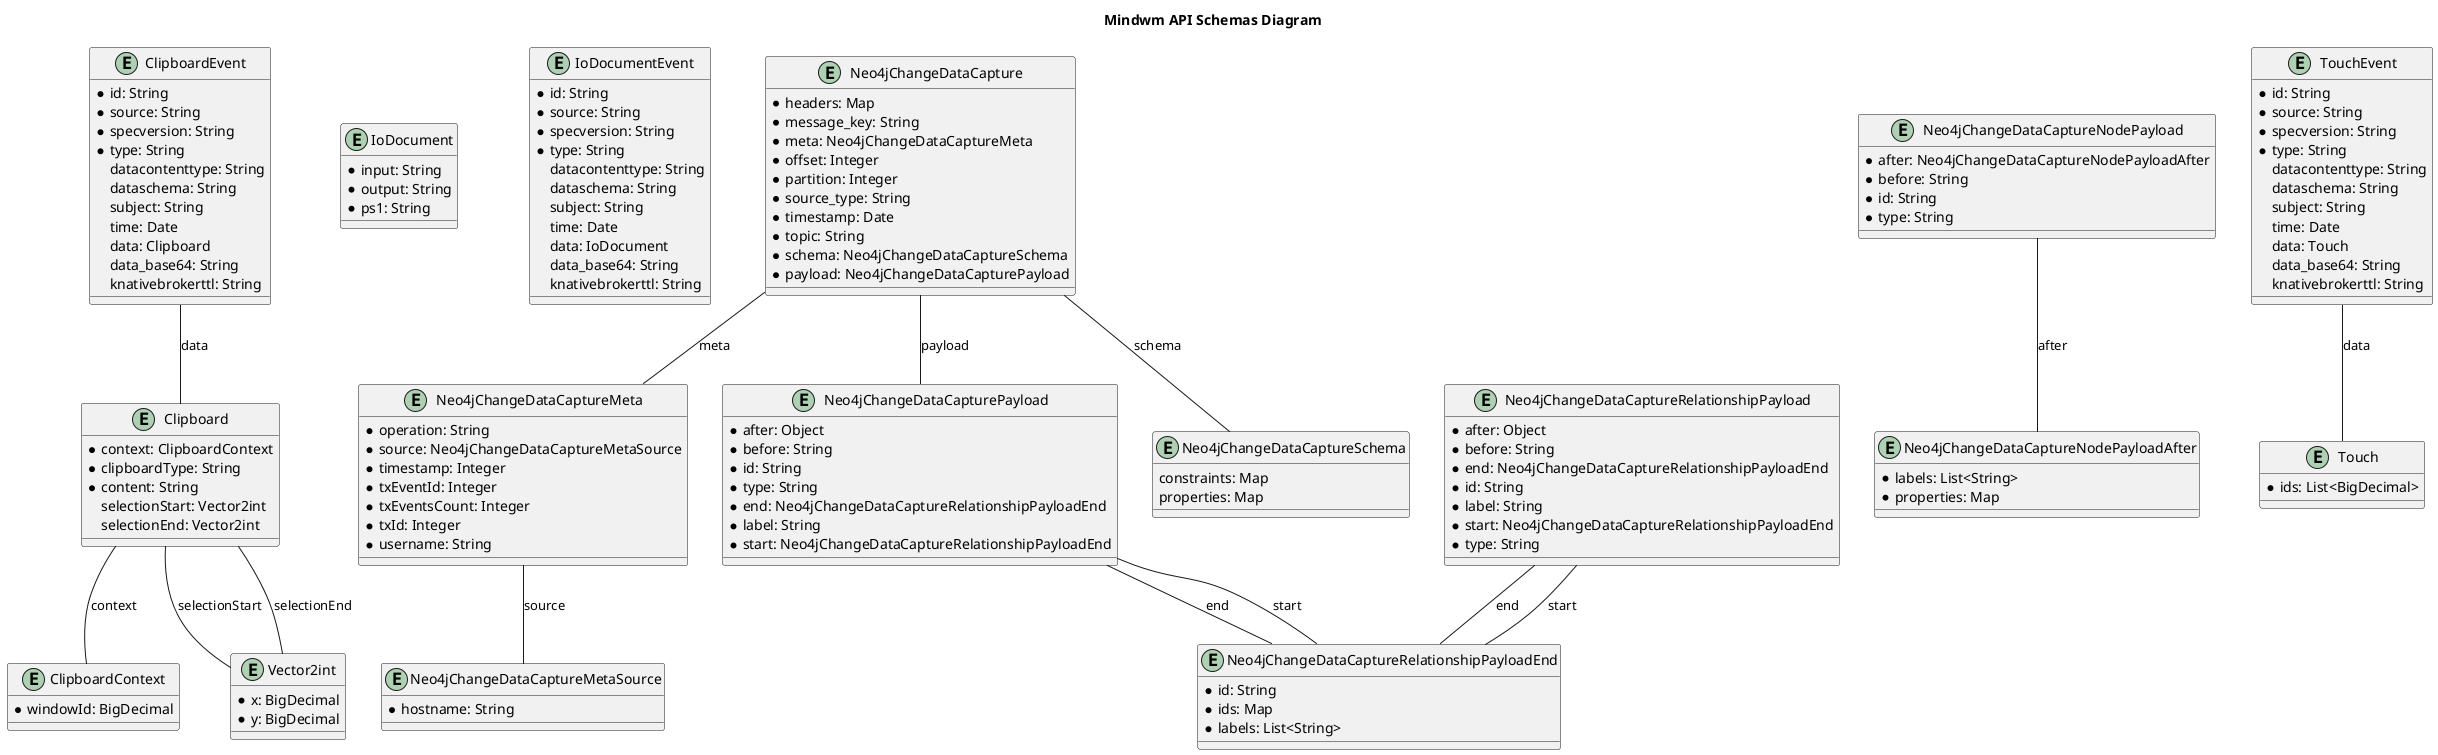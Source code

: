 @startuml

title Mindwm API Schemas Diagram

entity Clipboard {
    * context: ClipboardContext
    * clipboardType: String
    * content: String
    selectionStart: Vector2int
    selectionEnd: Vector2int
}

entity ClipboardContext {
    * windowId: BigDecimal
}

entity ClipboardEvent {
    * id: String
    * source: String
    * specversion: String
    * type: String
    datacontenttype: String
    dataschema: String
    subject: String
    time: Date
    data: Clipboard
    data_base64: String
    knativebrokerttl: String
}

entity IoDocument {
    * input: String
    * output: String
    * ps1: String
}

entity IoDocumentEvent {
    * id: String
    * source: String
    * specversion: String
    * type: String
    datacontenttype: String
    dataschema: String
    subject: String
    time: Date
    data: IoDocument
    data_base64: String
    knativebrokerttl: String
}

entity Neo4jChangeDataCapture {
    * headers: Map
    * message_key: String
    * meta: Neo4jChangeDataCaptureMeta
    * offset: Integer
    * partition: Integer
    * source_type: String
    * timestamp: Date
    * topic: String
    * schema: Neo4jChangeDataCaptureSchema
    * payload: Neo4jChangeDataCapturePayload
}

entity Neo4jChangeDataCaptureMeta {
    * operation: String
    * source: Neo4jChangeDataCaptureMetaSource
    * timestamp: Integer
    * txEventId: Integer
    * txEventsCount: Integer
    * txId: Integer
    * username: String
}

entity Neo4jChangeDataCaptureMetaSource {
    * hostname: String
}

entity Neo4jChangeDataCaptureNodePayload {
    * after: Neo4jChangeDataCaptureNodePayloadAfter
    * before: String
    * id: String
    * type: String
}

entity Neo4jChangeDataCaptureNodePayloadAfter {
    * labels: List<String>
    * properties: Map
}

entity Neo4jChangeDataCapturePayload {
    * after: Object
    * before: String
    * id: String
    * type: String
    * end: Neo4jChangeDataCaptureRelationshipPayloadEnd
    * label: String
    * start: Neo4jChangeDataCaptureRelationshipPayloadEnd
}

entity Neo4jChangeDataCaptureRelationshipPayload {
    * after: Object
    * before: String
    * end: Neo4jChangeDataCaptureRelationshipPayloadEnd
    * id: String
    * label: String
    * start: Neo4jChangeDataCaptureRelationshipPayloadEnd
    * type: String
}

entity Neo4jChangeDataCaptureRelationshipPayloadEnd {
    * id: String
    * ids: Map
    * labels: List<String>
}

entity Neo4jChangeDataCaptureSchema {
    constraints: Map
    properties: Map
}

entity Touch {
    * ids: List<BigDecimal>
}

entity TouchEvent {
    * id: String
    * source: String
    * specversion: String
    * type: String
    datacontenttype: String
    dataschema: String
    subject: String
    time: Date
    data: Touch
    data_base64: String
    knativebrokerttl: String
}

entity Vector2int {
    * x: BigDecimal
    * y: BigDecimal
}


ClipboardEvent -- Clipboard : data
Neo4jChangeDataCaptureNodePayload -- Neo4jChangeDataCaptureNodePayloadAfter : after
TouchEvent -- Touch : data
Neo4jChangeDataCapturePayload -- Neo4jChangeDataCaptureRelationshipPayloadEnd : end
Neo4jChangeDataCapturePayload -- Neo4jChangeDataCaptureRelationshipPayloadEnd : start
Neo4jChangeDataCaptureRelationshipPayload -- Neo4jChangeDataCaptureRelationshipPayloadEnd : end
Neo4jChangeDataCaptureRelationshipPayload -- Neo4jChangeDataCaptureRelationshipPayloadEnd : start
Neo4jChangeDataCaptureMeta -- Neo4jChangeDataCaptureMetaSource : source
Neo4jChangeDataCapture -- Neo4jChangeDataCaptureMeta : meta
Neo4jChangeDataCapture -- Neo4jChangeDataCaptureSchema : schema
Neo4jChangeDataCapture -- Neo4jChangeDataCapturePayload : payload
Clipboard -- ClipboardContext : context
Clipboard -- Vector2int : selectionStart
Clipboard -- Vector2int : selectionEnd

@enduml